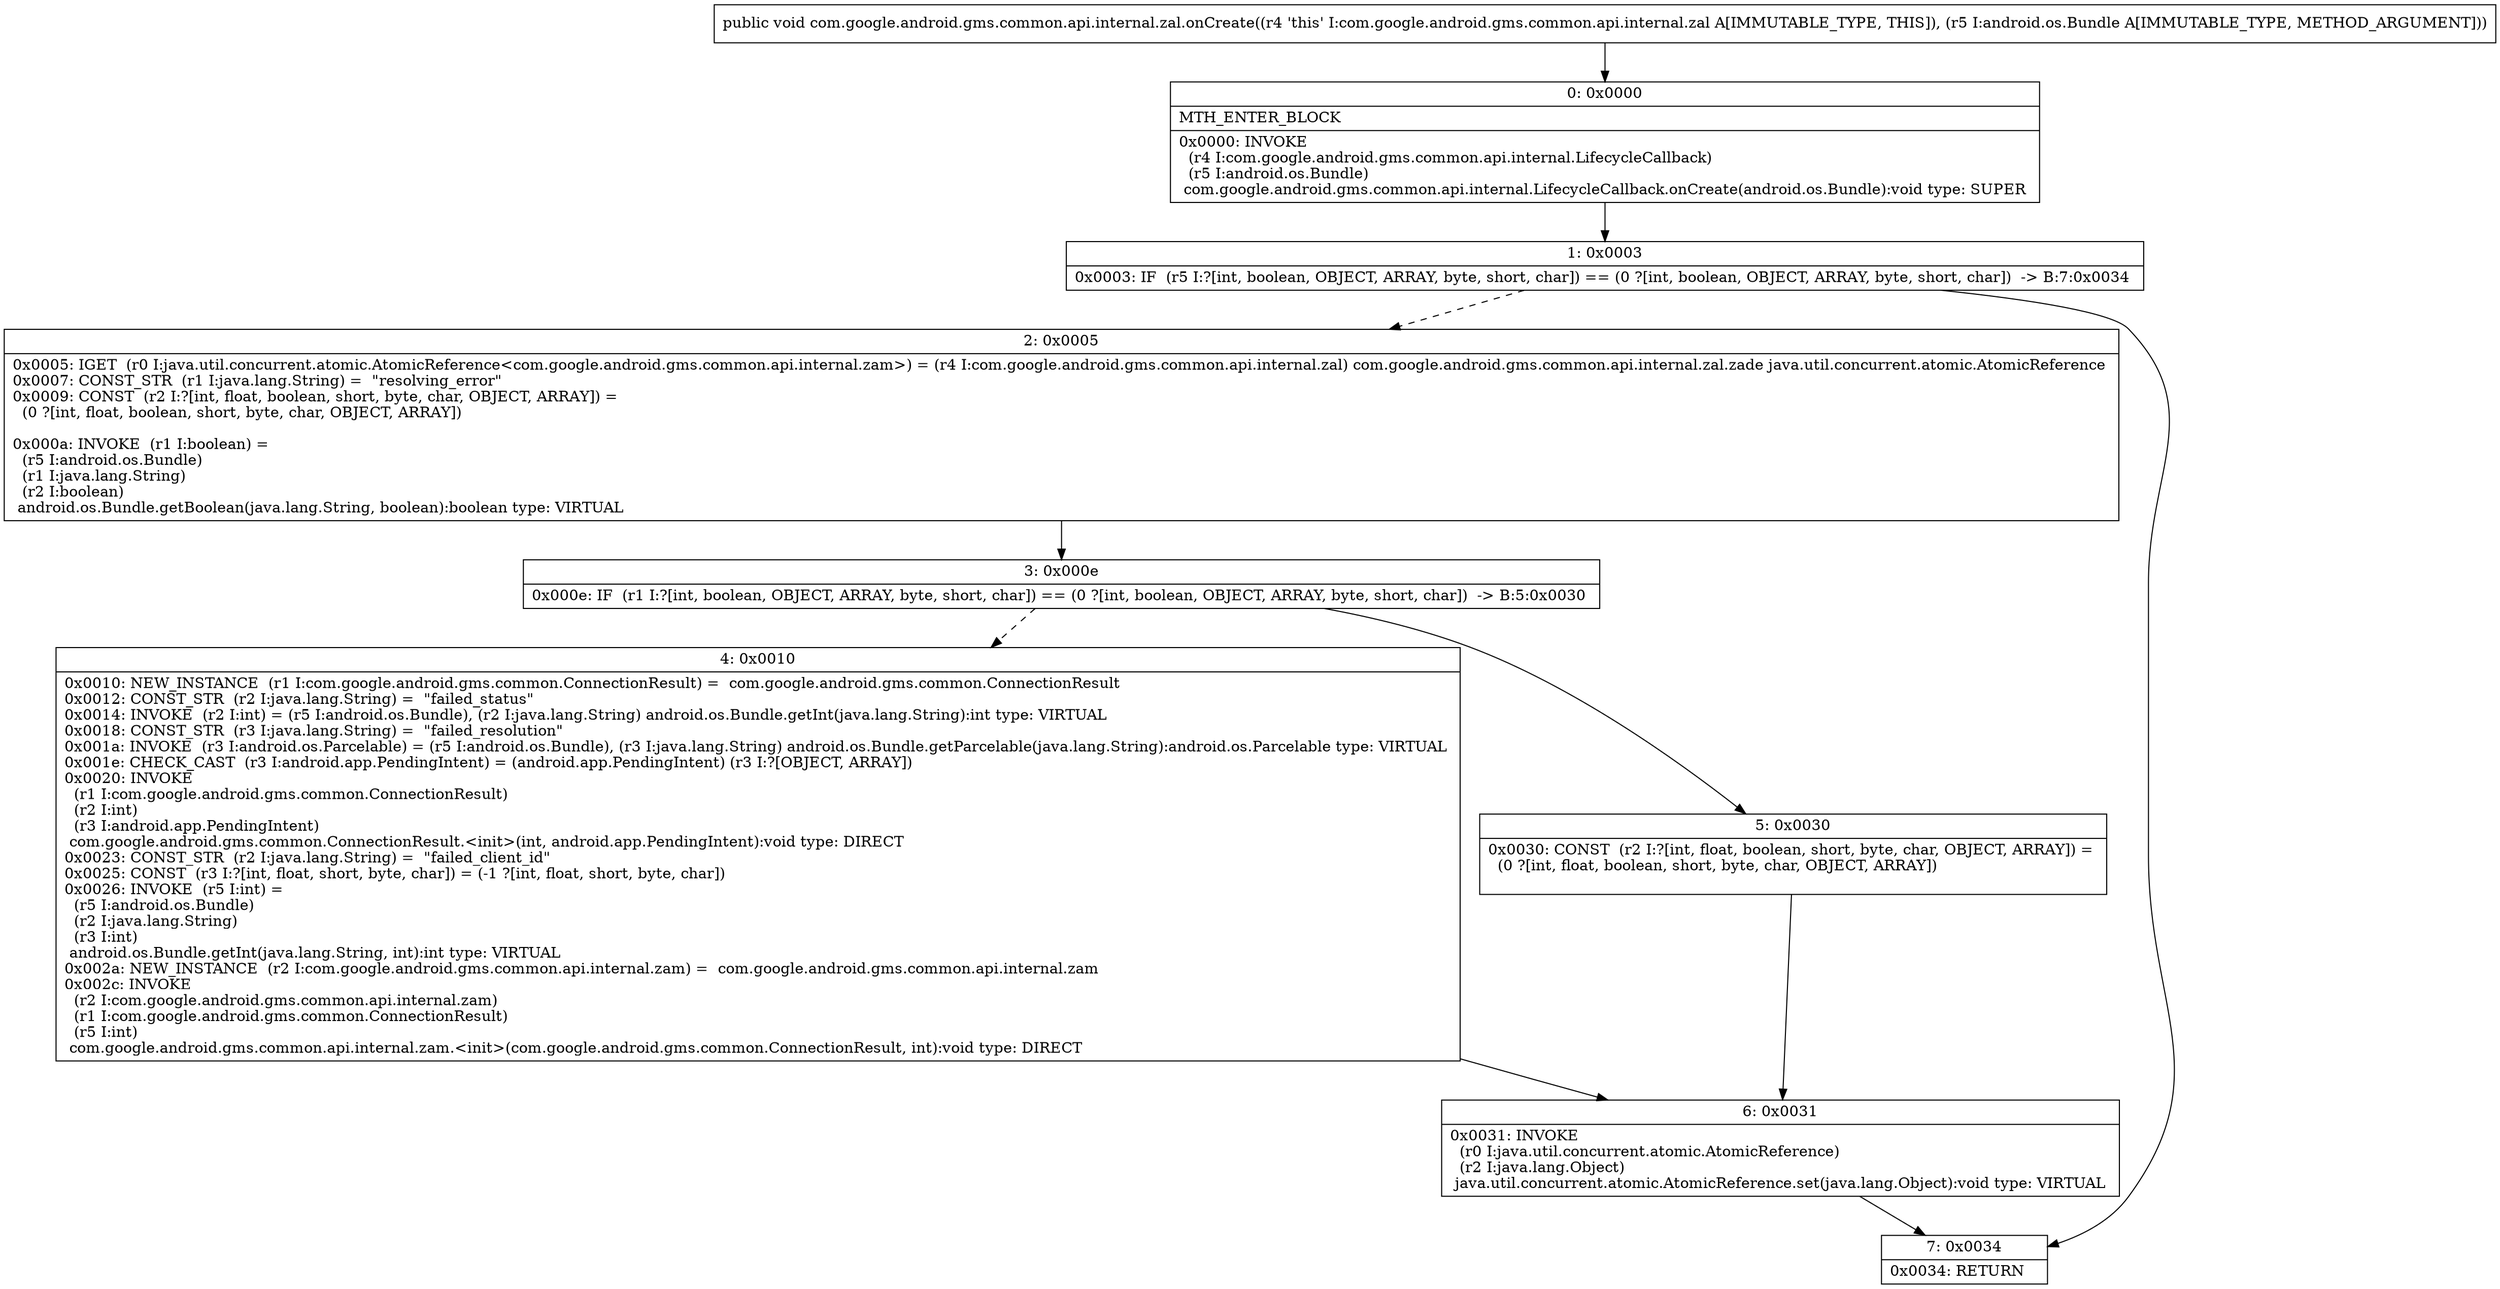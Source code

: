 digraph "CFG forcom.google.android.gms.common.api.internal.zal.onCreate(Landroid\/os\/Bundle;)V" {
Node_0 [shape=record,label="{0\:\ 0x0000|MTH_ENTER_BLOCK\l|0x0000: INVOKE  \l  (r4 I:com.google.android.gms.common.api.internal.LifecycleCallback)\l  (r5 I:android.os.Bundle)\l com.google.android.gms.common.api.internal.LifecycleCallback.onCreate(android.os.Bundle):void type: SUPER \l}"];
Node_1 [shape=record,label="{1\:\ 0x0003|0x0003: IF  (r5 I:?[int, boolean, OBJECT, ARRAY, byte, short, char]) == (0 ?[int, boolean, OBJECT, ARRAY, byte, short, char])  \-\> B:7:0x0034 \l}"];
Node_2 [shape=record,label="{2\:\ 0x0005|0x0005: IGET  (r0 I:java.util.concurrent.atomic.AtomicReference\<com.google.android.gms.common.api.internal.zam\>) = (r4 I:com.google.android.gms.common.api.internal.zal) com.google.android.gms.common.api.internal.zal.zade java.util.concurrent.atomic.AtomicReference \l0x0007: CONST_STR  (r1 I:java.lang.String) =  \"resolving_error\" \l0x0009: CONST  (r2 I:?[int, float, boolean, short, byte, char, OBJECT, ARRAY]) = \l  (0 ?[int, float, boolean, short, byte, char, OBJECT, ARRAY])\l \l0x000a: INVOKE  (r1 I:boolean) = \l  (r5 I:android.os.Bundle)\l  (r1 I:java.lang.String)\l  (r2 I:boolean)\l android.os.Bundle.getBoolean(java.lang.String, boolean):boolean type: VIRTUAL \l}"];
Node_3 [shape=record,label="{3\:\ 0x000e|0x000e: IF  (r1 I:?[int, boolean, OBJECT, ARRAY, byte, short, char]) == (0 ?[int, boolean, OBJECT, ARRAY, byte, short, char])  \-\> B:5:0x0030 \l}"];
Node_4 [shape=record,label="{4\:\ 0x0010|0x0010: NEW_INSTANCE  (r1 I:com.google.android.gms.common.ConnectionResult) =  com.google.android.gms.common.ConnectionResult \l0x0012: CONST_STR  (r2 I:java.lang.String) =  \"failed_status\" \l0x0014: INVOKE  (r2 I:int) = (r5 I:android.os.Bundle), (r2 I:java.lang.String) android.os.Bundle.getInt(java.lang.String):int type: VIRTUAL \l0x0018: CONST_STR  (r3 I:java.lang.String) =  \"failed_resolution\" \l0x001a: INVOKE  (r3 I:android.os.Parcelable) = (r5 I:android.os.Bundle), (r3 I:java.lang.String) android.os.Bundle.getParcelable(java.lang.String):android.os.Parcelable type: VIRTUAL \l0x001e: CHECK_CAST  (r3 I:android.app.PendingIntent) = (android.app.PendingIntent) (r3 I:?[OBJECT, ARRAY]) \l0x0020: INVOKE  \l  (r1 I:com.google.android.gms.common.ConnectionResult)\l  (r2 I:int)\l  (r3 I:android.app.PendingIntent)\l com.google.android.gms.common.ConnectionResult.\<init\>(int, android.app.PendingIntent):void type: DIRECT \l0x0023: CONST_STR  (r2 I:java.lang.String) =  \"failed_client_id\" \l0x0025: CONST  (r3 I:?[int, float, short, byte, char]) = (\-1 ?[int, float, short, byte, char]) \l0x0026: INVOKE  (r5 I:int) = \l  (r5 I:android.os.Bundle)\l  (r2 I:java.lang.String)\l  (r3 I:int)\l android.os.Bundle.getInt(java.lang.String, int):int type: VIRTUAL \l0x002a: NEW_INSTANCE  (r2 I:com.google.android.gms.common.api.internal.zam) =  com.google.android.gms.common.api.internal.zam \l0x002c: INVOKE  \l  (r2 I:com.google.android.gms.common.api.internal.zam)\l  (r1 I:com.google.android.gms.common.ConnectionResult)\l  (r5 I:int)\l com.google.android.gms.common.api.internal.zam.\<init\>(com.google.android.gms.common.ConnectionResult, int):void type: DIRECT \l}"];
Node_5 [shape=record,label="{5\:\ 0x0030|0x0030: CONST  (r2 I:?[int, float, boolean, short, byte, char, OBJECT, ARRAY]) = \l  (0 ?[int, float, boolean, short, byte, char, OBJECT, ARRAY])\l \l}"];
Node_6 [shape=record,label="{6\:\ 0x0031|0x0031: INVOKE  \l  (r0 I:java.util.concurrent.atomic.AtomicReference)\l  (r2 I:java.lang.Object)\l java.util.concurrent.atomic.AtomicReference.set(java.lang.Object):void type: VIRTUAL \l}"];
Node_7 [shape=record,label="{7\:\ 0x0034|0x0034: RETURN   \l}"];
MethodNode[shape=record,label="{public void com.google.android.gms.common.api.internal.zal.onCreate((r4 'this' I:com.google.android.gms.common.api.internal.zal A[IMMUTABLE_TYPE, THIS]), (r5 I:android.os.Bundle A[IMMUTABLE_TYPE, METHOD_ARGUMENT])) }"];
MethodNode -> Node_0;
Node_0 -> Node_1;
Node_1 -> Node_2[style=dashed];
Node_1 -> Node_7;
Node_2 -> Node_3;
Node_3 -> Node_4[style=dashed];
Node_3 -> Node_5;
Node_4 -> Node_6;
Node_5 -> Node_6;
Node_6 -> Node_7;
}

